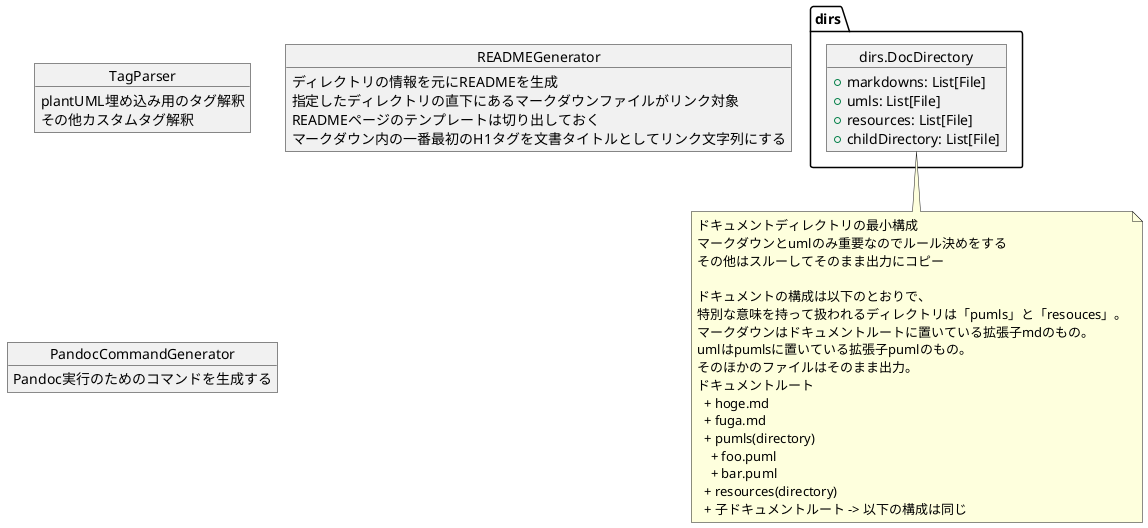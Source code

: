 @startuml

object TagParser {
  plantUML埋め込み用のタグ解釈
  その他カスタムタグ解釈
}

object READMEGenerator {
  ディレクトリの情報を元にREADMEを生成
  指定したディレクトリの直下にあるマークダウンファイルがリンク対象
  READMEページのテンプレートは切り出しておく
  マークダウン内の一番最初のH1タグを文書タイトルとしてリンク文字列にする
}

object dirs.DocDirectory {
  + markdowns: List[File]
  + umls: List[File]
  + resources: List[File]
  + childDirectory: List[File]
}

note bottom
  ドキュメントディレクトリの最小構成
  マークダウンとumlのみ重要なのでルール決めをする
  その他はスルーしてそのまま出力にコピー

  ドキュメントの構成は以下のとおりで、
  特別な意味を持って扱われるディレクトリは「pumls」と「resouces」。
  マークダウンはドキュメントルートに置いている拡張子mdのもの。
  umlはpumlsに置いている拡張子pumlのもの。
  そのほかのファイルはそのまま出力。
  ドキュメントルート
    + hoge.md
    + fuga.md
    + pumls(directory)
      + foo.puml
      + bar.puml
    + resources(directory)
    + 子ドキュメントルート -> 以下の構成は同じ
end note

object PandocCommandGenerator {
  Pandoc実行のためのコマンドを生成する
}

@enduml